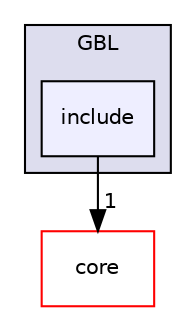 digraph "genfit/GBL/include" {
  compound=true
  node [ fontsize="10", fontname="Helvetica"];
  edge [ labelfontsize="10", labelfontname="Helvetica"];
  subgraph clusterdir_d078a606355590d5581335b64f0fc0ed {
    graph [ bgcolor="#ddddee", pencolor="black", label="GBL" fontname="Helvetica", fontsize="10", URL="dir_d078a606355590d5581335b64f0fc0ed.html"]
  dir_984da450cb7d154c41bb02fe85c223c8 [shape=box, label="include", style="filled", fillcolor="#eeeeff", pencolor="black", URL="dir_984da450cb7d154c41bb02fe85c223c8.html"];
  }
  dir_7a40b7556c10f243ca9453eab1d74876 [shape=box label="core" fillcolor="white" style="filled" color="red" URL="dir_7a40b7556c10f243ca9453eab1d74876.html"];
  dir_984da450cb7d154c41bb02fe85c223c8->dir_7a40b7556c10f243ca9453eab1d74876 [headlabel="1", labeldistance=1.5 headhref="dir_000047_000029.html"];
}
